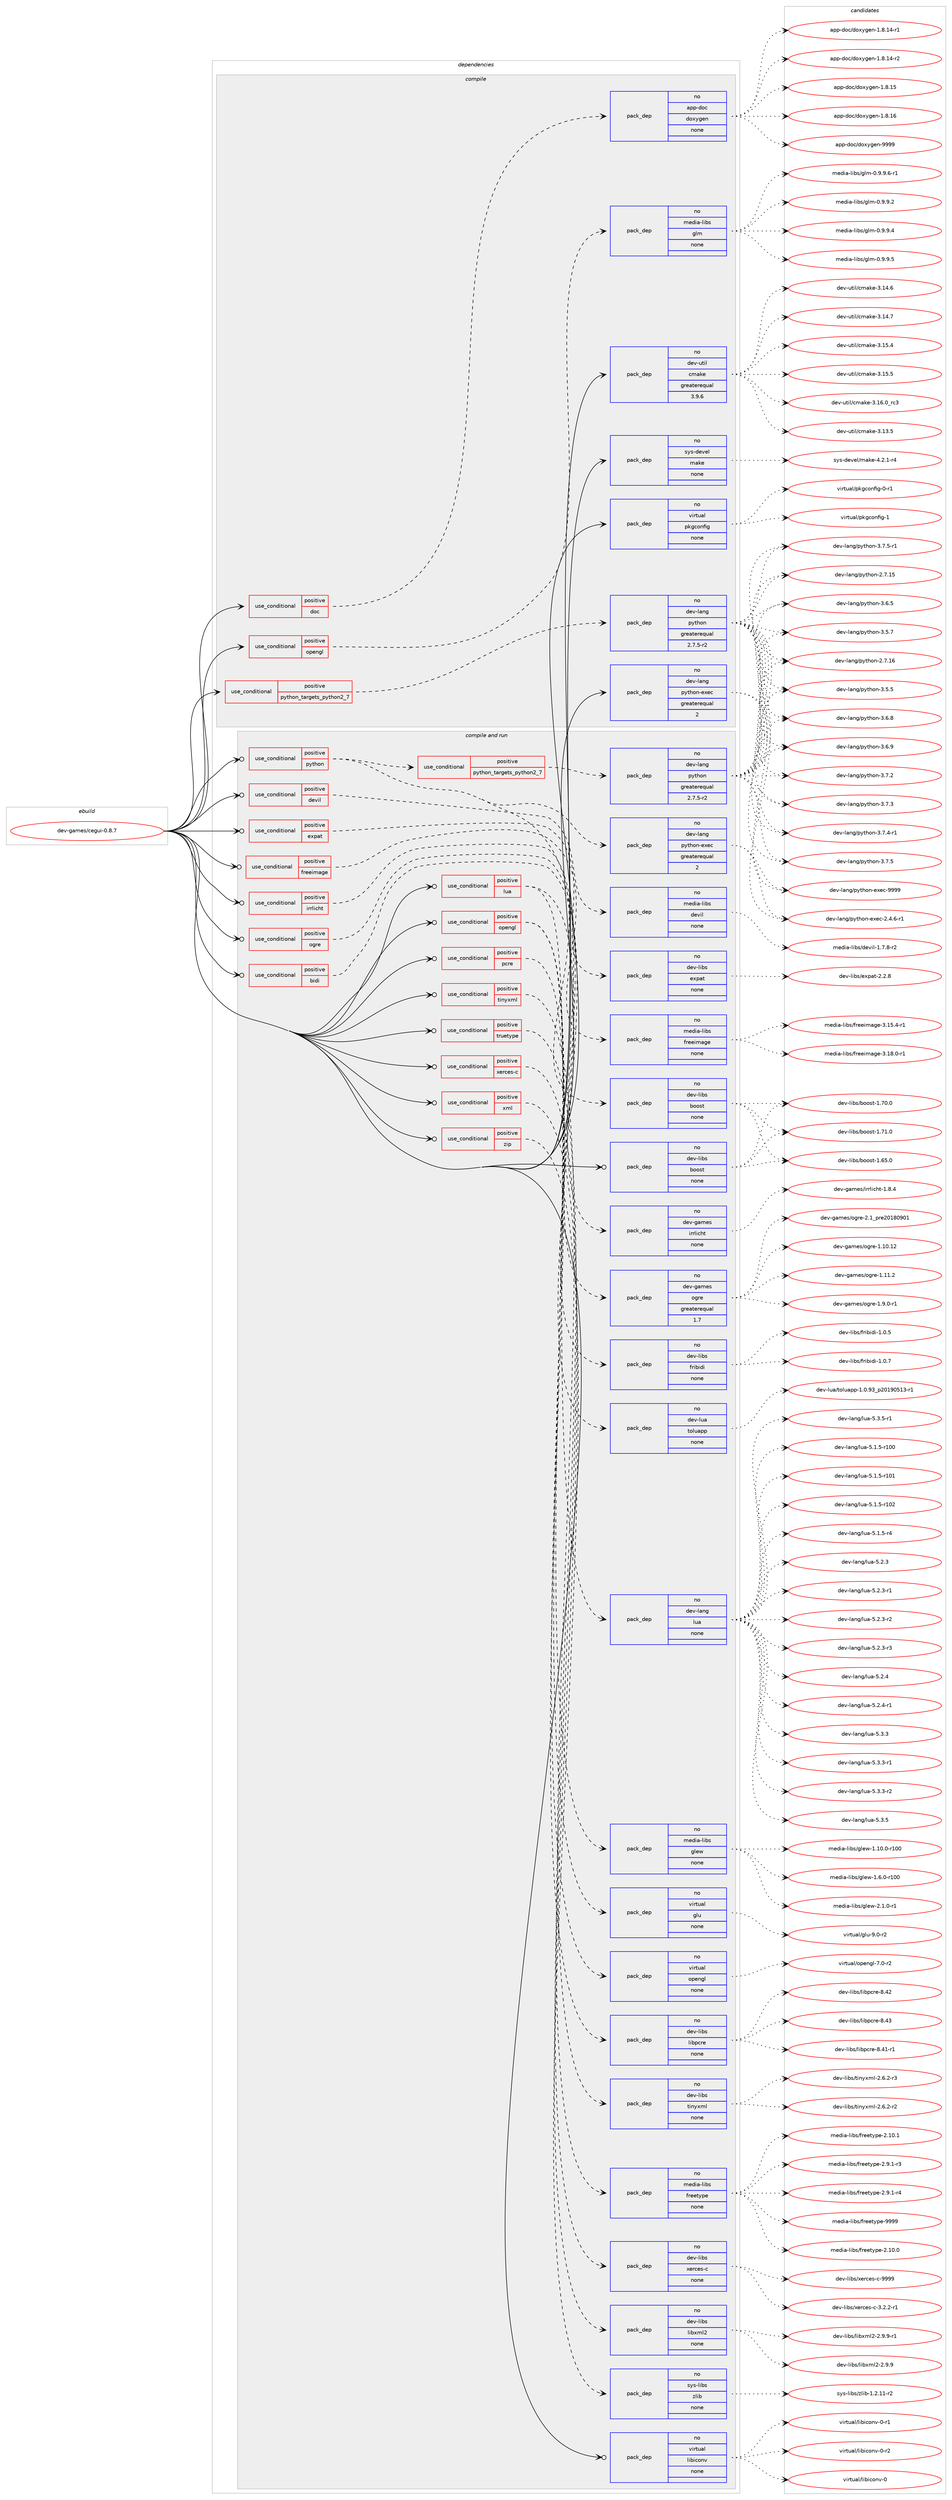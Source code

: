 digraph prolog {

# *************
# Graph options
# *************

newrank=true;
concentrate=true;
compound=true;
graph [rankdir=LR,fontname=Helvetica,fontsize=10,ranksep=1.5];#, ranksep=2.5, nodesep=0.2];
edge  [arrowhead=vee];
node  [fontname=Helvetica,fontsize=10];

# **********
# The ebuild
# **********

subgraph cluster_leftcol {
color=gray;
rank=same;
label=<<i>ebuild</i>>;
id [label="dev-games/cegui-0.8.7", color=red, width=4, href="../dev-games/cegui-0.8.7.svg"];
}

# ****************
# The dependencies
# ****************

subgraph cluster_midcol {
color=gray;
label=<<i>dependencies</i>>;
subgraph cluster_compile {
fillcolor="#eeeeee";
style=filled;
label=<<i>compile</i>>;
subgraph cond124441 {
dependency524838 [label=<<TABLE BORDER="0" CELLBORDER="1" CELLSPACING="0" CELLPADDING="4"><TR><TD ROWSPAN="3" CELLPADDING="10">use_conditional</TD></TR><TR><TD>positive</TD></TR><TR><TD>doc</TD></TR></TABLE>>, shape=none, color=red];
subgraph pack390615 {
dependency524839 [label=<<TABLE BORDER="0" CELLBORDER="1" CELLSPACING="0" CELLPADDING="4" WIDTH="220"><TR><TD ROWSPAN="6" CELLPADDING="30">pack_dep</TD></TR><TR><TD WIDTH="110">no</TD></TR><TR><TD>app-doc</TD></TR><TR><TD>doxygen</TD></TR><TR><TD>none</TD></TR><TR><TD></TD></TR></TABLE>>, shape=none, color=blue];
}
dependency524838:e -> dependency524839:w [weight=20,style="dashed",arrowhead="vee"];
}
id:e -> dependency524838:w [weight=20,style="solid",arrowhead="vee"];
subgraph cond124442 {
dependency524840 [label=<<TABLE BORDER="0" CELLBORDER="1" CELLSPACING="0" CELLPADDING="4"><TR><TD ROWSPAN="3" CELLPADDING="10">use_conditional</TD></TR><TR><TD>positive</TD></TR><TR><TD>opengl</TD></TR></TABLE>>, shape=none, color=red];
subgraph pack390616 {
dependency524841 [label=<<TABLE BORDER="0" CELLBORDER="1" CELLSPACING="0" CELLPADDING="4" WIDTH="220"><TR><TD ROWSPAN="6" CELLPADDING="30">pack_dep</TD></TR><TR><TD WIDTH="110">no</TD></TR><TR><TD>media-libs</TD></TR><TR><TD>glm</TD></TR><TR><TD>none</TD></TR><TR><TD></TD></TR></TABLE>>, shape=none, color=blue];
}
dependency524840:e -> dependency524841:w [weight=20,style="dashed",arrowhead="vee"];
}
id:e -> dependency524840:w [weight=20,style="solid",arrowhead="vee"];
subgraph cond124443 {
dependency524842 [label=<<TABLE BORDER="0" CELLBORDER="1" CELLSPACING="0" CELLPADDING="4"><TR><TD ROWSPAN="3" CELLPADDING="10">use_conditional</TD></TR><TR><TD>positive</TD></TR><TR><TD>python_targets_python2_7</TD></TR></TABLE>>, shape=none, color=red];
subgraph pack390617 {
dependency524843 [label=<<TABLE BORDER="0" CELLBORDER="1" CELLSPACING="0" CELLPADDING="4" WIDTH="220"><TR><TD ROWSPAN="6" CELLPADDING="30">pack_dep</TD></TR><TR><TD WIDTH="110">no</TD></TR><TR><TD>dev-lang</TD></TR><TR><TD>python</TD></TR><TR><TD>greaterequal</TD></TR><TR><TD>2.7.5-r2</TD></TR></TABLE>>, shape=none, color=blue];
}
dependency524842:e -> dependency524843:w [weight=20,style="dashed",arrowhead="vee"];
}
id:e -> dependency524842:w [weight=20,style="solid",arrowhead="vee"];
subgraph pack390618 {
dependency524844 [label=<<TABLE BORDER="0" CELLBORDER="1" CELLSPACING="0" CELLPADDING="4" WIDTH="220"><TR><TD ROWSPAN="6" CELLPADDING="30">pack_dep</TD></TR><TR><TD WIDTH="110">no</TD></TR><TR><TD>dev-lang</TD></TR><TR><TD>python-exec</TD></TR><TR><TD>greaterequal</TD></TR><TR><TD>2</TD></TR></TABLE>>, shape=none, color=blue];
}
id:e -> dependency524844:w [weight=20,style="solid",arrowhead="vee"];
subgraph pack390619 {
dependency524845 [label=<<TABLE BORDER="0" CELLBORDER="1" CELLSPACING="0" CELLPADDING="4" WIDTH="220"><TR><TD ROWSPAN="6" CELLPADDING="30">pack_dep</TD></TR><TR><TD WIDTH="110">no</TD></TR><TR><TD>dev-util</TD></TR><TR><TD>cmake</TD></TR><TR><TD>greaterequal</TD></TR><TR><TD>3.9.6</TD></TR></TABLE>>, shape=none, color=blue];
}
id:e -> dependency524845:w [weight=20,style="solid",arrowhead="vee"];
subgraph pack390620 {
dependency524846 [label=<<TABLE BORDER="0" CELLBORDER="1" CELLSPACING="0" CELLPADDING="4" WIDTH="220"><TR><TD ROWSPAN="6" CELLPADDING="30">pack_dep</TD></TR><TR><TD WIDTH="110">no</TD></TR><TR><TD>sys-devel</TD></TR><TR><TD>make</TD></TR><TR><TD>none</TD></TR><TR><TD></TD></TR></TABLE>>, shape=none, color=blue];
}
id:e -> dependency524846:w [weight=20,style="solid",arrowhead="vee"];
subgraph pack390621 {
dependency524847 [label=<<TABLE BORDER="0" CELLBORDER="1" CELLSPACING="0" CELLPADDING="4" WIDTH="220"><TR><TD ROWSPAN="6" CELLPADDING="30">pack_dep</TD></TR><TR><TD WIDTH="110">no</TD></TR><TR><TD>virtual</TD></TR><TR><TD>pkgconfig</TD></TR><TR><TD>none</TD></TR><TR><TD></TD></TR></TABLE>>, shape=none, color=blue];
}
id:e -> dependency524847:w [weight=20,style="solid",arrowhead="vee"];
}
subgraph cluster_compileandrun {
fillcolor="#eeeeee";
style=filled;
label=<<i>compile and run</i>>;
subgraph cond124444 {
dependency524848 [label=<<TABLE BORDER="0" CELLBORDER="1" CELLSPACING="0" CELLPADDING="4"><TR><TD ROWSPAN="3" CELLPADDING="10">use_conditional</TD></TR><TR><TD>positive</TD></TR><TR><TD>bidi</TD></TR></TABLE>>, shape=none, color=red];
subgraph pack390622 {
dependency524849 [label=<<TABLE BORDER="0" CELLBORDER="1" CELLSPACING="0" CELLPADDING="4" WIDTH="220"><TR><TD ROWSPAN="6" CELLPADDING="30">pack_dep</TD></TR><TR><TD WIDTH="110">no</TD></TR><TR><TD>dev-libs</TD></TR><TR><TD>fribidi</TD></TR><TR><TD>none</TD></TR><TR><TD></TD></TR></TABLE>>, shape=none, color=blue];
}
dependency524848:e -> dependency524849:w [weight=20,style="dashed",arrowhead="vee"];
}
id:e -> dependency524848:w [weight=20,style="solid",arrowhead="odotvee"];
subgraph cond124445 {
dependency524850 [label=<<TABLE BORDER="0" CELLBORDER="1" CELLSPACING="0" CELLPADDING="4"><TR><TD ROWSPAN="3" CELLPADDING="10">use_conditional</TD></TR><TR><TD>positive</TD></TR><TR><TD>devil</TD></TR></TABLE>>, shape=none, color=red];
subgraph pack390623 {
dependency524851 [label=<<TABLE BORDER="0" CELLBORDER="1" CELLSPACING="0" CELLPADDING="4" WIDTH="220"><TR><TD ROWSPAN="6" CELLPADDING="30">pack_dep</TD></TR><TR><TD WIDTH="110">no</TD></TR><TR><TD>media-libs</TD></TR><TR><TD>devil</TD></TR><TR><TD>none</TD></TR><TR><TD></TD></TR></TABLE>>, shape=none, color=blue];
}
dependency524850:e -> dependency524851:w [weight=20,style="dashed",arrowhead="vee"];
}
id:e -> dependency524850:w [weight=20,style="solid",arrowhead="odotvee"];
subgraph cond124446 {
dependency524852 [label=<<TABLE BORDER="0" CELLBORDER="1" CELLSPACING="0" CELLPADDING="4"><TR><TD ROWSPAN="3" CELLPADDING="10">use_conditional</TD></TR><TR><TD>positive</TD></TR><TR><TD>expat</TD></TR></TABLE>>, shape=none, color=red];
subgraph pack390624 {
dependency524853 [label=<<TABLE BORDER="0" CELLBORDER="1" CELLSPACING="0" CELLPADDING="4" WIDTH="220"><TR><TD ROWSPAN="6" CELLPADDING="30">pack_dep</TD></TR><TR><TD WIDTH="110">no</TD></TR><TR><TD>dev-libs</TD></TR><TR><TD>expat</TD></TR><TR><TD>none</TD></TR><TR><TD></TD></TR></TABLE>>, shape=none, color=blue];
}
dependency524852:e -> dependency524853:w [weight=20,style="dashed",arrowhead="vee"];
}
id:e -> dependency524852:w [weight=20,style="solid",arrowhead="odotvee"];
subgraph cond124447 {
dependency524854 [label=<<TABLE BORDER="0" CELLBORDER="1" CELLSPACING="0" CELLPADDING="4"><TR><TD ROWSPAN="3" CELLPADDING="10">use_conditional</TD></TR><TR><TD>positive</TD></TR><TR><TD>freeimage</TD></TR></TABLE>>, shape=none, color=red];
subgraph pack390625 {
dependency524855 [label=<<TABLE BORDER="0" CELLBORDER="1" CELLSPACING="0" CELLPADDING="4" WIDTH="220"><TR><TD ROWSPAN="6" CELLPADDING="30">pack_dep</TD></TR><TR><TD WIDTH="110">no</TD></TR><TR><TD>media-libs</TD></TR><TR><TD>freeimage</TD></TR><TR><TD>none</TD></TR><TR><TD></TD></TR></TABLE>>, shape=none, color=blue];
}
dependency524854:e -> dependency524855:w [weight=20,style="dashed",arrowhead="vee"];
}
id:e -> dependency524854:w [weight=20,style="solid",arrowhead="odotvee"];
subgraph cond124448 {
dependency524856 [label=<<TABLE BORDER="0" CELLBORDER="1" CELLSPACING="0" CELLPADDING="4"><TR><TD ROWSPAN="3" CELLPADDING="10">use_conditional</TD></TR><TR><TD>positive</TD></TR><TR><TD>irrlicht</TD></TR></TABLE>>, shape=none, color=red];
subgraph pack390626 {
dependency524857 [label=<<TABLE BORDER="0" CELLBORDER="1" CELLSPACING="0" CELLPADDING="4" WIDTH="220"><TR><TD ROWSPAN="6" CELLPADDING="30">pack_dep</TD></TR><TR><TD WIDTH="110">no</TD></TR><TR><TD>dev-games</TD></TR><TR><TD>irrlicht</TD></TR><TR><TD>none</TD></TR><TR><TD></TD></TR></TABLE>>, shape=none, color=blue];
}
dependency524856:e -> dependency524857:w [weight=20,style="dashed",arrowhead="vee"];
}
id:e -> dependency524856:w [weight=20,style="solid",arrowhead="odotvee"];
subgraph cond124449 {
dependency524858 [label=<<TABLE BORDER="0" CELLBORDER="1" CELLSPACING="0" CELLPADDING="4"><TR><TD ROWSPAN="3" CELLPADDING="10">use_conditional</TD></TR><TR><TD>positive</TD></TR><TR><TD>lua</TD></TR></TABLE>>, shape=none, color=red];
subgraph pack390627 {
dependency524859 [label=<<TABLE BORDER="0" CELLBORDER="1" CELLSPACING="0" CELLPADDING="4" WIDTH="220"><TR><TD ROWSPAN="6" CELLPADDING="30">pack_dep</TD></TR><TR><TD WIDTH="110">no</TD></TR><TR><TD>dev-lang</TD></TR><TR><TD>lua</TD></TR><TR><TD>none</TD></TR><TR><TD></TD></TR></TABLE>>, shape=none, color=blue];
}
dependency524858:e -> dependency524859:w [weight=20,style="dashed",arrowhead="vee"];
subgraph pack390628 {
dependency524860 [label=<<TABLE BORDER="0" CELLBORDER="1" CELLSPACING="0" CELLPADDING="4" WIDTH="220"><TR><TD ROWSPAN="6" CELLPADDING="30">pack_dep</TD></TR><TR><TD WIDTH="110">no</TD></TR><TR><TD>dev-lua</TD></TR><TR><TD>toluapp</TD></TR><TR><TD>none</TD></TR><TR><TD></TD></TR></TABLE>>, shape=none, color=blue];
}
dependency524858:e -> dependency524860:w [weight=20,style="dashed",arrowhead="vee"];
}
id:e -> dependency524858:w [weight=20,style="solid",arrowhead="odotvee"];
subgraph cond124450 {
dependency524861 [label=<<TABLE BORDER="0" CELLBORDER="1" CELLSPACING="0" CELLPADDING="4"><TR><TD ROWSPAN="3" CELLPADDING="10">use_conditional</TD></TR><TR><TD>positive</TD></TR><TR><TD>ogre</TD></TR></TABLE>>, shape=none, color=red];
subgraph pack390629 {
dependency524862 [label=<<TABLE BORDER="0" CELLBORDER="1" CELLSPACING="0" CELLPADDING="4" WIDTH="220"><TR><TD ROWSPAN="6" CELLPADDING="30">pack_dep</TD></TR><TR><TD WIDTH="110">no</TD></TR><TR><TD>dev-games</TD></TR><TR><TD>ogre</TD></TR><TR><TD>greaterequal</TD></TR><TR><TD>1.7</TD></TR></TABLE>>, shape=none, color=blue];
}
dependency524861:e -> dependency524862:w [weight=20,style="dashed",arrowhead="vee"];
}
id:e -> dependency524861:w [weight=20,style="solid",arrowhead="odotvee"];
subgraph cond124451 {
dependency524863 [label=<<TABLE BORDER="0" CELLBORDER="1" CELLSPACING="0" CELLPADDING="4"><TR><TD ROWSPAN="3" CELLPADDING="10">use_conditional</TD></TR><TR><TD>positive</TD></TR><TR><TD>opengl</TD></TR></TABLE>>, shape=none, color=red];
subgraph pack390630 {
dependency524864 [label=<<TABLE BORDER="0" CELLBORDER="1" CELLSPACING="0" CELLPADDING="4" WIDTH="220"><TR><TD ROWSPAN="6" CELLPADDING="30">pack_dep</TD></TR><TR><TD WIDTH="110">no</TD></TR><TR><TD>virtual</TD></TR><TR><TD>opengl</TD></TR><TR><TD>none</TD></TR><TR><TD></TD></TR></TABLE>>, shape=none, color=blue];
}
dependency524863:e -> dependency524864:w [weight=20,style="dashed",arrowhead="vee"];
subgraph pack390631 {
dependency524865 [label=<<TABLE BORDER="0" CELLBORDER="1" CELLSPACING="0" CELLPADDING="4" WIDTH="220"><TR><TD ROWSPAN="6" CELLPADDING="30">pack_dep</TD></TR><TR><TD WIDTH="110">no</TD></TR><TR><TD>virtual</TD></TR><TR><TD>glu</TD></TR><TR><TD>none</TD></TR><TR><TD></TD></TR></TABLE>>, shape=none, color=blue];
}
dependency524863:e -> dependency524865:w [weight=20,style="dashed",arrowhead="vee"];
subgraph pack390632 {
dependency524866 [label=<<TABLE BORDER="0" CELLBORDER="1" CELLSPACING="0" CELLPADDING="4" WIDTH="220"><TR><TD ROWSPAN="6" CELLPADDING="30">pack_dep</TD></TR><TR><TD WIDTH="110">no</TD></TR><TR><TD>media-libs</TD></TR><TR><TD>glew</TD></TR><TR><TD>none</TD></TR><TR><TD></TD></TR></TABLE>>, shape=none, color=blue];
}
dependency524863:e -> dependency524866:w [weight=20,style="dashed",arrowhead="vee"];
}
id:e -> dependency524863:w [weight=20,style="solid",arrowhead="odotvee"];
subgraph cond124452 {
dependency524867 [label=<<TABLE BORDER="0" CELLBORDER="1" CELLSPACING="0" CELLPADDING="4"><TR><TD ROWSPAN="3" CELLPADDING="10">use_conditional</TD></TR><TR><TD>positive</TD></TR><TR><TD>pcre</TD></TR></TABLE>>, shape=none, color=red];
subgraph pack390633 {
dependency524868 [label=<<TABLE BORDER="0" CELLBORDER="1" CELLSPACING="0" CELLPADDING="4" WIDTH="220"><TR><TD ROWSPAN="6" CELLPADDING="30">pack_dep</TD></TR><TR><TD WIDTH="110">no</TD></TR><TR><TD>dev-libs</TD></TR><TR><TD>libpcre</TD></TR><TR><TD>none</TD></TR><TR><TD></TD></TR></TABLE>>, shape=none, color=blue];
}
dependency524867:e -> dependency524868:w [weight=20,style="dashed",arrowhead="vee"];
}
id:e -> dependency524867:w [weight=20,style="solid",arrowhead="odotvee"];
subgraph cond124453 {
dependency524869 [label=<<TABLE BORDER="0" CELLBORDER="1" CELLSPACING="0" CELLPADDING="4"><TR><TD ROWSPAN="3" CELLPADDING="10">use_conditional</TD></TR><TR><TD>positive</TD></TR><TR><TD>python</TD></TR></TABLE>>, shape=none, color=red];
subgraph cond124454 {
dependency524870 [label=<<TABLE BORDER="0" CELLBORDER="1" CELLSPACING="0" CELLPADDING="4"><TR><TD ROWSPAN="3" CELLPADDING="10">use_conditional</TD></TR><TR><TD>positive</TD></TR><TR><TD>python_targets_python2_7</TD></TR></TABLE>>, shape=none, color=red];
subgraph pack390634 {
dependency524871 [label=<<TABLE BORDER="0" CELLBORDER="1" CELLSPACING="0" CELLPADDING="4" WIDTH="220"><TR><TD ROWSPAN="6" CELLPADDING="30">pack_dep</TD></TR><TR><TD WIDTH="110">no</TD></TR><TR><TD>dev-lang</TD></TR><TR><TD>python</TD></TR><TR><TD>greaterequal</TD></TR><TR><TD>2.7.5-r2</TD></TR></TABLE>>, shape=none, color=blue];
}
dependency524870:e -> dependency524871:w [weight=20,style="dashed",arrowhead="vee"];
}
dependency524869:e -> dependency524870:w [weight=20,style="dashed",arrowhead="vee"];
subgraph pack390635 {
dependency524872 [label=<<TABLE BORDER="0" CELLBORDER="1" CELLSPACING="0" CELLPADDING="4" WIDTH="220"><TR><TD ROWSPAN="6" CELLPADDING="30">pack_dep</TD></TR><TR><TD WIDTH="110">no</TD></TR><TR><TD>dev-lang</TD></TR><TR><TD>python-exec</TD></TR><TR><TD>greaterequal</TD></TR><TR><TD>2</TD></TR></TABLE>>, shape=none, color=blue];
}
dependency524869:e -> dependency524872:w [weight=20,style="dashed",arrowhead="vee"];
subgraph pack390636 {
dependency524873 [label=<<TABLE BORDER="0" CELLBORDER="1" CELLSPACING="0" CELLPADDING="4" WIDTH="220"><TR><TD ROWSPAN="6" CELLPADDING="30">pack_dep</TD></TR><TR><TD WIDTH="110">no</TD></TR><TR><TD>dev-libs</TD></TR><TR><TD>boost</TD></TR><TR><TD>none</TD></TR><TR><TD></TD></TR></TABLE>>, shape=none, color=blue];
}
dependency524869:e -> dependency524873:w [weight=20,style="dashed",arrowhead="vee"];
}
id:e -> dependency524869:w [weight=20,style="solid",arrowhead="odotvee"];
subgraph cond124455 {
dependency524874 [label=<<TABLE BORDER="0" CELLBORDER="1" CELLSPACING="0" CELLPADDING="4"><TR><TD ROWSPAN="3" CELLPADDING="10">use_conditional</TD></TR><TR><TD>positive</TD></TR><TR><TD>tinyxml</TD></TR></TABLE>>, shape=none, color=red];
subgraph pack390637 {
dependency524875 [label=<<TABLE BORDER="0" CELLBORDER="1" CELLSPACING="0" CELLPADDING="4" WIDTH="220"><TR><TD ROWSPAN="6" CELLPADDING="30">pack_dep</TD></TR><TR><TD WIDTH="110">no</TD></TR><TR><TD>dev-libs</TD></TR><TR><TD>tinyxml</TD></TR><TR><TD>none</TD></TR><TR><TD></TD></TR></TABLE>>, shape=none, color=blue];
}
dependency524874:e -> dependency524875:w [weight=20,style="dashed",arrowhead="vee"];
}
id:e -> dependency524874:w [weight=20,style="solid",arrowhead="odotvee"];
subgraph cond124456 {
dependency524876 [label=<<TABLE BORDER="0" CELLBORDER="1" CELLSPACING="0" CELLPADDING="4"><TR><TD ROWSPAN="3" CELLPADDING="10">use_conditional</TD></TR><TR><TD>positive</TD></TR><TR><TD>truetype</TD></TR></TABLE>>, shape=none, color=red];
subgraph pack390638 {
dependency524877 [label=<<TABLE BORDER="0" CELLBORDER="1" CELLSPACING="0" CELLPADDING="4" WIDTH="220"><TR><TD ROWSPAN="6" CELLPADDING="30">pack_dep</TD></TR><TR><TD WIDTH="110">no</TD></TR><TR><TD>media-libs</TD></TR><TR><TD>freetype</TD></TR><TR><TD>none</TD></TR><TR><TD></TD></TR></TABLE>>, shape=none, color=blue];
}
dependency524876:e -> dependency524877:w [weight=20,style="dashed",arrowhead="vee"];
}
id:e -> dependency524876:w [weight=20,style="solid",arrowhead="odotvee"];
subgraph cond124457 {
dependency524878 [label=<<TABLE BORDER="0" CELLBORDER="1" CELLSPACING="0" CELLPADDING="4"><TR><TD ROWSPAN="3" CELLPADDING="10">use_conditional</TD></TR><TR><TD>positive</TD></TR><TR><TD>xerces-c</TD></TR></TABLE>>, shape=none, color=red];
subgraph pack390639 {
dependency524879 [label=<<TABLE BORDER="0" CELLBORDER="1" CELLSPACING="0" CELLPADDING="4" WIDTH="220"><TR><TD ROWSPAN="6" CELLPADDING="30">pack_dep</TD></TR><TR><TD WIDTH="110">no</TD></TR><TR><TD>dev-libs</TD></TR><TR><TD>xerces-c</TD></TR><TR><TD>none</TD></TR><TR><TD></TD></TR></TABLE>>, shape=none, color=blue];
}
dependency524878:e -> dependency524879:w [weight=20,style="dashed",arrowhead="vee"];
}
id:e -> dependency524878:w [weight=20,style="solid",arrowhead="odotvee"];
subgraph cond124458 {
dependency524880 [label=<<TABLE BORDER="0" CELLBORDER="1" CELLSPACING="0" CELLPADDING="4"><TR><TD ROWSPAN="3" CELLPADDING="10">use_conditional</TD></TR><TR><TD>positive</TD></TR><TR><TD>xml</TD></TR></TABLE>>, shape=none, color=red];
subgraph pack390640 {
dependency524881 [label=<<TABLE BORDER="0" CELLBORDER="1" CELLSPACING="0" CELLPADDING="4" WIDTH="220"><TR><TD ROWSPAN="6" CELLPADDING="30">pack_dep</TD></TR><TR><TD WIDTH="110">no</TD></TR><TR><TD>dev-libs</TD></TR><TR><TD>libxml2</TD></TR><TR><TD>none</TD></TR><TR><TD></TD></TR></TABLE>>, shape=none, color=blue];
}
dependency524880:e -> dependency524881:w [weight=20,style="dashed",arrowhead="vee"];
}
id:e -> dependency524880:w [weight=20,style="solid",arrowhead="odotvee"];
subgraph cond124459 {
dependency524882 [label=<<TABLE BORDER="0" CELLBORDER="1" CELLSPACING="0" CELLPADDING="4"><TR><TD ROWSPAN="3" CELLPADDING="10">use_conditional</TD></TR><TR><TD>positive</TD></TR><TR><TD>zip</TD></TR></TABLE>>, shape=none, color=red];
subgraph pack390641 {
dependency524883 [label=<<TABLE BORDER="0" CELLBORDER="1" CELLSPACING="0" CELLPADDING="4" WIDTH="220"><TR><TD ROWSPAN="6" CELLPADDING="30">pack_dep</TD></TR><TR><TD WIDTH="110">no</TD></TR><TR><TD>sys-libs</TD></TR><TR><TD>zlib</TD></TR><TR><TD>none</TD></TR><TR><TD></TD></TR></TABLE>>, shape=none, color=blue];
}
dependency524882:e -> dependency524883:w [weight=20,style="dashed",arrowhead="vee"];
}
id:e -> dependency524882:w [weight=20,style="solid",arrowhead="odotvee"];
subgraph pack390642 {
dependency524884 [label=<<TABLE BORDER="0" CELLBORDER="1" CELLSPACING="0" CELLPADDING="4" WIDTH="220"><TR><TD ROWSPAN="6" CELLPADDING="30">pack_dep</TD></TR><TR><TD WIDTH="110">no</TD></TR><TR><TD>dev-libs</TD></TR><TR><TD>boost</TD></TR><TR><TD>none</TD></TR><TR><TD></TD></TR></TABLE>>, shape=none, color=blue];
}
id:e -> dependency524884:w [weight=20,style="solid",arrowhead="odotvee"];
subgraph pack390643 {
dependency524885 [label=<<TABLE BORDER="0" CELLBORDER="1" CELLSPACING="0" CELLPADDING="4" WIDTH="220"><TR><TD ROWSPAN="6" CELLPADDING="30">pack_dep</TD></TR><TR><TD WIDTH="110">no</TD></TR><TR><TD>virtual</TD></TR><TR><TD>libiconv</TD></TR><TR><TD>none</TD></TR><TR><TD></TD></TR></TABLE>>, shape=none, color=blue];
}
id:e -> dependency524885:w [weight=20,style="solid",arrowhead="odotvee"];
}
subgraph cluster_run {
fillcolor="#eeeeee";
style=filled;
label=<<i>run</i>>;
}
}

# **************
# The candidates
# **************

subgraph cluster_choices {
rank=same;
color=gray;
label=<<i>candidates</i>>;

subgraph choice390615 {
color=black;
nodesep=1;
choice97112112451001119947100111120121103101110454946564649524511449 [label="app-doc/doxygen-1.8.14-r1", color=red, width=4,href="../app-doc/doxygen-1.8.14-r1.svg"];
choice97112112451001119947100111120121103101110454946564649524511450 [label="app-doc/doxygen-1.8.14-r2", color=red, width=4,href="../app-doc/doxygen-1.8.14-r2.svg"];
choice9711211245100111994710011112012110310111045494656464953 [label="app-doc/doxygen-1.8.15", color=red, width=4,href="../app-doc/doxygen-1.8.15.svg"];
choice9711211245100111994710011112012110310111045494656464954 [label="app-doc/doxygen-1.8.16", color=red, width=4,href="../app-doc/doxygen-1.8.16.svg"];
choice971121124510011199471001111201211031011104557575757 [label="app-doc/doxygen-9999", color=red, width=4,href="../app-doc/doxygen-9999.svg"];
dependency524839:e -> choice97112112451001119947100111120121103101110454946564649524511449:w [style=dotted,weight="100"];
dependency524839:e -> choice97112112451001119947100111120121103101110454946564649524511450:w [style=dotted,weight="100"];
dependency524839:e -> choice9711211245100111994710011112012110310111045494656464953:w [style=dotted,weight="100"];
dependency524839:e -> choice9711211245100111994710011112012110310111045494656464954:w [style=dotted,weight="100"];
dependency524839:e -> choice971121124510011199471001111201211031011104557575757:w [style=dotted,weight="100"];
}
subgraph choice390616 {
color=black;
nodesep=1;
choice109101100105974510810598115471031081094548465746574650 [label="media-libs/glm-0.9.9.2", color=red, width=4,href="../media-libs/glm-0.9.9.2.svg"];
choice109101100105974510810598115471031081094548465746574652 [label="media-libs/glm-0.9.9.4", color=red, width=4,href="../media-libs/glm-0.9.9.4.svg"];
choice109101100105974510810598115471031081094548465746574653 [label="media-libs/glm-0.9.9.5", color=red, width=4,href="../media-libs/glm-0.9.9.5.svg"];
choice1091011001059745108105981154710310810945484657465746544511449 [label="media-libs/glm-0.9.9.6-r1", color=red, width=4,href="../media-libs/glm-0.9.9.6-r1.svg"];
dependency524841:e -> choice109101100105974510810598115471031081094548465746574650:w [style=dotted,weight="100"];
dependency524841:e -> choice109101100105974510810598115471031081094548465746574652:w [style=dotted,weight="100"];
dependency524841:e -> choice109101100105974510810598115471031081094548465746574653:w [style=dotted,weight="100"];
dependency524841:e -> choice1091011001059745108105981154710310810945484657465746544511449:w [style=dotted,weight="100"];
}
subgraph choice390617 {
color=black;
nodesep=1;
choice10010111845108971101034711212111610411111045504655464953 [label="dev-lang/python-2.7.15", color=red, width=4,href="../dev-lang/python-2.7.15.svg"];
choice10010111845108971101034711212111610411111045504655464954 [label="dev-lang/python-2.7.16", color=red, width=4,href="../dev-lang/python-2.7.16.svg"];
choice100101118451089711010347112121116104111110455146534653 [label="dev-lang/python-3.5.5", color=red, width=4,href="../dev-lang/python-3.5.5.svg"];
choice100101118451089711010347112121116104111110455146534655 [label="dev-lang/python-3.5.7", color=red, width=4,href="../dev-lang/python-3.5.7.svg"];
choice100101118451089711010347112121116104111110455146544653 [label="dev-lang/python-3.6.5", color=red, width=4,href="../dev-lang/python-3.6.5.svg"];
choice100101118451089711010347112121116104111110455146544656 [label="dev-lang/python-3.6.8", color=red, width=4,href="../dev-lang/python-3.6.8.svg"];
choice100101118451089711010347112121116104111110455146544657 [label="dev-lang/python-3.6.9", color=red, width=4,href="../dev-lang/python-3.6.9.svg"];
choice100101118451089711010347112121116104111110455146554650 [label="dev-lang/python-3.7.2", color=red, width=4,href="../dev-lang/python-3.7.2.svg"];
choice100101118451089711010347112121116104111110455146554651 [label="dev-lang/python-3.7.3", color=red, width=4,href="../dev-lang/python-3.7.3.svg"];
choice1001011184510897110103471121211161041111104551465546524511449 [label="dev-lang/python-3.7.4-r1", color=red, width=4,href="../dev-lang/python-3.7.4-r1.svg"];
choice100101118451089711010347112121116104111110455146554653 [label="dev-lang/python-3.7.5", color=red, width=4,href="../dev-lang/python-3.7.5.svg"];
choice1001011184510897110103471121211161041111104551465546534511449 [label="dev-lang/python-3.7.5-r1", color=red, width=4,href="../dev-lang/python-3.7.5-r1.svg"];
dependency524843:e -> choice10010111845108971101034711212111610411111045504655464953:w [style=dotted,weight="100"];
dependency524843:e -> choice10010111845108971101034711212111610411111045504655464954:w [style=dotted,weight="100"];
dependency524843:e -> choice100101118451089711010347112121116104111110455146534653:w [style=dotted,weight="100"];
dependency524843:e -> choice100101118451089711010347112121116104111110455146534655:w [style=dotted,weight="100"];
dependency524843:e -> choice100101118451089711010347112121116104111110455146544653:w [style=dotted,weight="100"];
dependency524843:e -> choice100101118451089711010347112121116104111110455146544656:w [style=dotted,weight="100"];
dependency524843:e -> choice100101118451089711010347112121116104111110455146544657:w [style=dotted,weight="100"];
dependency524843:e -> choice100101118451089711010347112121116104111110455146554650:w [style=dotted,weight="100"];
dependency524843:e -> choice100101118451089711010347112121116104111110455146554651:w [style=dotted,weight="100"];
dependency524843:e -> choice1001011184510897110103471121211161041111104551465546524511449:w [style=dotted,weight="100"];
dependency524843:e -> choice100101118451089711010347112121116104111110455146554653:w [style=dotted,weight="100"];
dependency524843:e -> choice1001011184510897110103471121211161041111104551465546534511449:w [style=dotted,weight="100"];
}
subgraph choice390618 {
color=black;
nodesep=1;
choice10010111845108971101034711212111610411111045101120101994550465246544511449 [label="dev-lang/python-exec-2.4.6-r1", color=red, width=4,href="../dev-lang/python-exec-2.4.6-r1.svg"];
choice10010111845108971101034711212111610411111045101120101994557575757 [label="dev-lang/python-exec-9999", color=red, width=4,href="../dev-lang/python-exec-9999.svg"];
dependency524844:e -> choice10010111845108971101034711212111610411111045101120101994550465246544511449:w [style=dotted,weight="100"];
dependency524844:e -> choice10010111845108971101034711212111610411111045101120101994557575757:w [style=dotted,weight="100"];
}
subgraph choice390619 {
color=black;
nodesep=1;
choice1001011184511711610510847991099710710145514649514653 [label="dev-util/cmake-3.13.5", color=red, width=4,href="../dev-util/cmake-3.13.5.svg"];
choice1001011184511711610510847991099710710145514649524654 [label="dev-util/cmake-3.14.6", color=red, width=4,href="../dev-util/cmake-3.14.6.svg"];
choice1001011184511711610510847991099710710145514649524655 [label="dev-util/cmake-3.14.7", color=red, width=4,href="../dev-util/cmake-3.14.7.svg"];
choice1001011184511711610510847991099710710145514649534652 [label="dev-util/cmake-3.15.4", color=red, width=4,href="../dev-util/cmake-3.15.4.svg"];
choice1001011184511711610510847991099710710145514649534653 [label="dev-util/cmake-3.15.5", color=red, width=4,href="../dev-util/cmake-3.15.5.svg"];
choice1001011184511711610510847991099710710145514649544648951149951 [label="dev-util/cmake-3.16.0_rc3", color=red, width=4,href="../dev-util/cmake-3.16.0_rc3.svg"];
dependency524845:e -> choice1001011184511711610510847991099710710145514649514653:w [style=dotted,weight="100"];
dependency524845:e -> choice1001011184511711610510847991099710710145514649524654:w [style=dotted,weight="100"];
dependency524845:e -> choice1001011184511711610510847991099710710145514649524655:w [style=dotted,weight="100"];
dependency524845:e -> choice1001011184511711610510847991099710710145514649534652:w [style=dotted,weight="100"];
dependency524845:e -> choice1001011184511711610510847991099710710145514649534653:w [style=dotted,weight="100"];
dependency524845:e -> choice1001011184511711610510847991099710710145514649544648951149951:w [style=dotted,weight="100"];
}
subgraph choice390620 {
color=black;
nodesep=1;
choice1151211154510010111810110847109971071014552465046494511452 [label="sys-devel/make-4.2.1-r4", color=red, width=4,href="../sys-devel/make-4.2.1-r4.svg"];
dependency524846:e -> choice1151211154510010111810110847109971071014552465046494511452:w [style=dotted,weight="100"];
}
subgraph choice390621 {
color=black;
nodesep=1;
choice11810511411611797108471121071039911111010210510345484511449 [label="virtual/pkgconfig-0-r1", color=red, width=4,href="../virtual/pkgconfig-0-r1.svg"];
choice1181051141161179710847112107103991111101021051034549 [label="virtual/pkgconfig-1", color=red, width=4,href="../virtual/pkgconfig-1.svg"];
dependency524847:e -> choice11810511411611797108471121071039911111010210510345484511449:w [style=dotted,weight="100"];
dependency524847:e -> choice1181051141161179710847112107103991111101021051034549:w [style=dotted,weight="100"];
}
subgraph choice390622 {
color=black;
nodesep=1;
choice10010111845108105981154710211410598105100105454946484653 [label="dev-libs/fribidi-1.0.5", color=red, width=4,href="../dev-libs/fribidi-1.0.5.svg"];
choice10010111845108105981154710211410598105100105454946484655 [label="dev-libs/fribidi-1.0.7", color=red, width=4,href="../dev-libs/fribidi-1.0.7.svg"];
dependency524849:e -> choice10010111845108105981154710211410598105100105454946484653:w [style=dotted,weight="100"];
dependency524849:e -> choice10010111845108105981154710211410598105100105454946484655:w [style=dotted,weight="100"];
}
subgraph choice390623 {
color=black;
nodesep=1;
choice109101100105974510810598115471001011181051084549465546564511450 [label="media-libs/devil-1.7.8-r2", color=red, width=4,href="../media-libs/devil-1.7.8-r2.svg"];
dependency524851:e -> choice109101100105974510810598115471001011181051084549465546564511450:w [style=dotted,weight="100"];
}
subgraph choice390624 {
color=black;
nodesep=1;
choice10010111845108105981154710112011297116455046504656 [label="dev-libs/expat-2.2.8", color=red, width=4,href="../dev-libs/expat-2.2.8.svg"];
dependency524853:e -> choice10010111845108105981154710112011297116455046504656:w [style=dotted,weight="100"];
}
subgraph choice390625 {
color=black;
nodesep=1;
choice1091011001059745108105981154710211410110110510997103101455146495346524511449 [label="media-libs/freeimage-3.15.4-r1", color=red, width=4,href="../media-libs/freeimage-3.15.4-r1.svg"];
choice1091011001059745108105981154710211410110110510997103101455146495646484511449 [label="media-libs/freeimage-3.18.0-r1", color=red, width=4,href="../media-libs/freeimage-3.18.0-r1.svg"];
dependency524855:e -> choice1091011001059745108105981154710211410110110510997103101455146495346524511449:w [style=dotted,weight="100"];
dependency524855:e -> choice1091011001059745108105981154710211410110110510997103101455146495646484511449:w [style=dotted,weight="100"];
}
subgraph choice390626 {
color=black;
nodesep=1;
choice10010111845103971091011154710511411410810599104116454946564652 [label="dev-games/irrlicht-1.8.4", color=red, width=4,href="../dev-games/irrlicht-1.8.4.svg"];
dependency524857:e -> choice10010111845103971091011154710511411410810599104116454946564652:w [style=dotted,weight="100"];
}
subgraph choice390627 {
color=black;
nodesep=1;
choice1001011184510897110103471081179745534649465345114494848 [label="dev-lang/lua-5.1.5-r100", color=red, width=4,href="../dev-lang/lua-5.1.5-r100.svg"];
choice1001011184510897110103471081179745534649465345114494849 [label="dev-lang/lua-5.1.5-r101", color=red, width=4,href="../dev-lang/lua-5.1.5-r101.svg"];
choice1001011184510897110103471081179745534649465345114494850 [label="dev-lang/lua-5.1.5-r102", color=red, width=4,href="../dev-lang/lua-5.1.5-r102.svg"];
choice100101118451089711010347108117974553464946534511452 [label="dev-lang/lua-5.1.5-r4", color=red, width=4,href="../dev-lang/lua-5.1.5-r4.svg"];
choice10010111845108971101034710811797455346504651 [label="dev-lang/lua-5.2.3", color=red, width=4,href="../dev-lang/lua-5.2.3.svg"];
choice100101118451089711010347108117974553465046514511449 [label="dev-lang/lua-5.2.3-r1", color=red, width=4,href="../dev-lang/lua-5.2.3-r1.svg"];
choice100101118451089711010347108117974553465046514511450 [label="dev-lang/lua-5.2.3-r2", color=red, width=4,href="../dev-lang/lua-5.2.3-r2.svg"];
choice100101118451089711010347108117974553465046514511451 [label="dev-lang/lua-5.2.3-r3", color=red, width=4,href="../dev-lang/lua-5.2.3-r3.svg"];
choice10010111845108971101034710811797455346504652 [label="dev-lang/lua-5.2.4", color=red, width=4,href="../dev-lang/lua-5.2.4.svg"];
choice100101118451089711010347108117974553465046524511449 [label="dev-lang/lua-5.2.4-r1", color=red, width=4,href="../dev-lang/lua-5.2.4-r1.svg"];
choice10010111845108971101034710811797455346514651 [label="dev-lang/lua-5.3.3", color=red, width=4,href="../dev-lang/lua-5.3.3.svg"];
choice100101118451089711010347108117974553465146514511449 [label="dev-lang/lua-5.3.3-r1", color=red, width=4,href="../dev-lang/lua-5.3.3-r1.svg"];
choice100101118451089711010347108117974553465146514511450 [label="dev-lang/lua-5.3.3-r2", color=red, width=4,href="../dev-lang/lua-5.3.3-r2.svg"];
choice10010111845108971101034710811797455346514653 [label="dev-lang/lua-5.3.5", color=red, width=4,href="../dev-lang/lua-5.3.5.svg"];
choice100101118451089711010347108117974553465146534511449 [label="dev-lang/lua-5.3.5-r1", color=red, width=4,href="../dev-lang/lua-5.3.5-r1.svg"];
dependency524859:e -> choice1001011184510897110103471081179745534649465345114494848:w [style=dotted,weight="100"];
dependency524859:e -> choice1001011184510897110103471081179745534649465345114494849:w [style=dotted,weight="100"];
dependency524859:e -> choice1001011184510897110103471081179745534649465345114494850:w [style=dotted,weight="100"];
dependency524859:e -> choice100101118451089711010347108117974553464946534511452:w [style=dotted,weight="100"];
dependency524859:e -> choice10010111845108971101034710811797455346504651:w [style=dotted,weight="100"];
dependency524859:e -> choice100101118451089711010347108117974553465046514511449:w [style=dotted,weight="100"];
dependency524859:e -> choice100101118451089711010347108117974553465046514511450:w [style=dotted,weight="100"];
dependency524859:e -> choice100101118451089711010347108117974553465046514511451:w [style=dotted,weight="100"];
dependency524859:e -> choice10010111845108971101034710811797455346504652:w [style=dotted,weight="100"];
dependency524859:e -> choice100101118451089711010347108117974553465046524511449:w [style=dotted,weight="100"];
dependency524859:e -> choice10010111845108971101034710811797455346514651:w [style=dotted,weight="100"];
dependency524859:e -> choice100101118451089711010347108117974553465146514511449:w [style=dotted,weight="100"];
dependency524859:e -> choice100101118451089711010347108117974553465146514511450:w [style=dotted,weight="100"];
dependency524859:e -> choice10010111845108971101034710811797455346514653:w [style=dotted,weight="100"];
dependency524859:e -> choice100101118451089711010347108117974553465146534511449:w [style=dotted,weight="100"];
}
subgraph choice390628 {
color=black;
nodesep=1;
choice10010111845108117974711611110811797112112454946484657519511250484957485349514511449 [label="dev-lua/toluapp-1.0.93_p20190513-r1", color=red, width=4,href="../dev-lua/toluapp-1.0.93_p20190513-r1.svg"];
dependency524860:e -> choice10010111845108117974711611110811797112112454946484657519511250484957485349514511449:w [style=dotted,weight="100"];
}
subgraph choice390629 {
color=black;
nodesep=1;
choice1001011184510397109101115471111031141014549464948464950 [label="dev-games/ogre-1.10.12", color=red, width=4,href="../dev-games/ogre-1.10.12.svg"];
choice10010111845103971091011154711110311410145494649494650 [label="dev-games/ogre-1.11.2", color=red, width=4,href="../dev-games/ogre-1.11.2.svg"];
choice1001011184510397109101115471111031141014549465746484511449 [label="dev-games/ogre-1.9.0-r1", color=red, width=4,href="../dev-games/ogre-1.9.0-r1.svg"];
choice10010111845103971091011154711110311410145504649951121141015048495648574849 [label="dev-games/ogre-2.1_pre20180901", color=red, width=4,href="../dev-games/ogre-2.1_pre20180901.svg"];
dependency524862:e -> choice1001011184510397109101115471111031141014549464948464950:w [style=dotted,weight="100"];
dependency524862:e -> choice10010111845103971091011154711110311410145494649494650:w [style=dotted,weight="100"];
dependency524862:e -> choice1001011184510397109101115471111031141014549465746484511449:w [style=dotted,weight="100"];
dependency524862:e -> choice10010111845103971091011154711110311410145504649951121141015048495648574849:w [style=dotted,weight="100"];
}
subgraph choice390630 {
color=black;
nodesep=1;
choice1181051141161179710847111112101110103108455546484511450 [label="virtual/opengl-7.0-r2", color=red, width=4,href="../virtual/opengl-7.0-r2.svg"];
dependency524864:e -> choice1181051141161179710847111112101110103108455546484511450:w [style=dotted,weight="100"];
}
subgraph choice390631 {
color=black;
nodesep=1;
choice1181051141161179710847103108117455746484511450 [label="virtual/glu-9.0-r2", color=red, width=4,href="../virtual/glu-9.0-r2.svg"];
dependency524865:e -> choice1181051141161179710847103108117455746484511450:w [style=dotted,weight="100"];
}
subgraph choice390632 {
color=black;
nodesep=1;
choice109101100105974510810598115471031081011194549464948464845114494848 [label="media-libs/glew-1.10.0-r100", color=red, width=4,href="../media-libs/glew-1.10.0-r100.svg"];
choice1091011001059745108105981154710310810111945494654464845114494848 [label="media-libs/glew-1.6.0-r100", color=red, width=4,href="../media-libs/glew-1.6.0-r100.svg"];
choice109101100105974510810598115471031081011194550464946484511449 [label="media-libs/glew-2.1.0-r1", color=red, width=4,href="../media-libs/glew-2.1.0-r1.svg"];
dependency524866:e -> choice109101100105974510810598115471031081011194549464948464845114494848:w [style=dotted,weight="100"];
dependency524866:e -> choice1091011001059745108105981154710310810111945494654464845114494848:w [style=dotted,weight="100"];
dependency524866:e -> choice109101100105974510810598115471031081011194550464946484511449:w [style=dotted,weight="100"];
}
subgraph choice390633 {
color=black;
nodesep=1;
choice100101118451081059811547108105981129911410145564652494511449 [label="dev-libs/libpcre-8.41-r1", color=red, width=4,href="../dev-libs/libpcre-8.41-r1.svg"];
choice10010111845108105981154710810598112991141014556465250 [label="dev-libs/libpcre-8.42", color=red, width=4,href="../dev-libs/libpcre-8.42.svg"];
choice10010111845108105981154710810598112991141014556465251 [label="dev-libs/libpcre-8.43", color=red, width=4,href="../dev-libs/libpcre-8.43.svg"];
dependency524868:e -> choice100101118451081059811547108105981129911410145564652494511449:w [style=dotted,weight="100"];
dependency524868:e -> choice10010111845108105981154710810598112991141014556465250:w [style=dotted,weight="100"];
dependency524868:e -> choice10010111845108105981154710810598112991141014556465251:w [style=dotted,weight="100"];
}
subgraph choice390634 {
color=black;
nodesep=1;
choice10010111845108971101034711212111610411111045504655464953 [label="dev-lang/python-2.7.15", color=red, width=4,href="../dev-lang/python-2.7.15.svg"];
choice10010111845108971101034711212111610411111045504655464954 [label="dev-lang/python-2.7.16", color=red, width=4,href="../dev-lang/python-2.7.16.svg"];
choice100101118451089711010347112121116104111110455146534653 [label="dev-lang/python-3.5.5", color=red, width=4,href="../dev-lang/python-3.5.5.svg"];
choice100101118451089711010347112121116104111110455146534655 [label="dev-lang/python-3.5.7", color=red, width=4,href="../dev-lang/python-3.5.7.svg"];
choice100101118451089711010347112121116104111110455146544653 [label="dev-lang/python-3.6.5", color=red, width=4,href="../dev-lang/python-3.6.5.svg"];
choice100101118451089711010347112121116104111110455146544656 [label="dev-lang/python-3.6.8", color=red, width=4,href="../dev-lang/python-3.6.8.svg"];
choice100101118451089711010347112121116104111110455146544657 [label="dev-lang/python-3.6.9", color=red, width=4,href="../dev-lang/python-3.6.9.svg"];
choice100101118451089711010347112121116104111110455146554650 [label="dev-lang/python-3.7.2", color=red, width=4,href="../dev-lang/python-3.7.2.svg"];
choice100101118451089711010347112121116104111110455146554651 [label="dev-lang/python-3.7.3", color=red, width=4,href="../dev-lang/python-3.7.3.svg"];
choice1001011184510897110103471121211161041111104551465546524511449 [label="dev-lang/python-3.7.4-r1", color=red, width=4,href="../dev-lang/python-3.7.4-r1.svg"];
choice100101118451089711010347112121116104111110455146554653 [label="dev-lang/python-3.7.5", color=red, width=4,href="../dev-lang/python-3.7.5.svg"];
choice1001011184510897110103471121211161041111104551465546534511449 [label="dev-lang/python-3.7.5-r1", color=red, width=4,href="../dev-lang/python-3.7.5-r1.svg"];
dependency524871:e -> choice10010111845108971101034711212111610411111045504655464953:w [style=dotted,weight="100"];
dependency524871:e -> choice10010111845108971101034711212111610411111045504655464954:w [style=dotted,weight="100"];
dependency524871:e -> choice100101118451089711010347112121116104111110455146534653:w [style=dotted,weight="100"];
dependency524871:e -> choice100101118451089711010347112121116104111110455146534655:w [style=dotted,weight="100"];
dependency524871:e -> choice100101118451089711010347112121116104111110455146544653:w [style=dotted,weight="100"];
dependency524871:e -> choice100101118451089711010347112121116104111110455146544656:w [style=dotted,weight="100"];
dependency524871:e -> choice100101118451089711010347112121116104111110455146544657:w [style=dotted,weight="100"];
dependency524871:e -> choice100101118451089711010347112121116104111110455146554650:w [style=dotted,weight="100"];
dependency524871:e -> choice100101118451089711010347112121116104111110455146554651:w [style=dotted,weight="100"];
dependency524871:e -> choice1001011184510897110103471121211161041111104551465546524511449:w [style=dotted,weight="100"];
dependency524871:e -> choice100101118451089711010347112121116104111110455146554653:w [style=dotted,weight="100"];
dependency524871:e -> choice1001011184510897110103471121211161041111104551465546534511449:w [style=dotted,weight="100"];
}
subgraph choice390635 {
color=black;
nodesep=1;
choice10010111845108971101034711212111610411111045101120101994550465246544511449 [label="dev-lang/python-exec-2.4.6-r1", color=red, width=4,href="../dev-lang/python-exec-2.4.6-r1.svg"];
choice10010111845108971101034711212111610411111045101120101994557575757 [label="dev-lang/python-exec-9999", color=red, width=4,href="../dev-lang/python-exec-9999.svg"];
dependency524872:e -> choice10010111845108971101034711212111610411111045101120101994550465246544511449:w [style=dotted,weight="100"];
dependency524872:e -> choice10010111845108971101034711212111610411111045101120101994557575757:w [style=dotted,weight="100"];
}
subgraph choice390636 {
color=black;
nodesep=1;
choice1001011184510810598115479811111111511645494654534648 [label="dev-libs/boost-1.65.0", color=red, width=4,href="../dev-libs/boost-1.65.0.svg"];
choice1001011184510810598115479811111111511645494655484648 [label="dev-libs/boost-1.70.0", color=red, width=4,href="../dev-libs/boost-1.70.0.svg"];
choice1001011184510810598115479811111111511645494655494648 [label="dev-libs/boost-1.71.0", color=red, width=4,href="../dev-libs/boost-1.71.0.svg"];
dependency524873:e -> choice1001011184510810598115479811111111511645494654534648:w [style=dotted,weight="100"];
dependency524873:e -> choice1001011184510810598115479811111111511645494655484648:w [style=dotted,weight="100"];
dependency524873:e -> choice1001011184510810598115479811111111511645494655494648:w [style=dotted,weight="100"];
}
subgraph choice390637 {
color=black;
nodesep=1;
choice1001011184510810598115471161051101211201091084550465446504511450 [label="dev-libs/tinyxml-2.6.2-r2", color=red, width=4,href="../dev-libs/tinyxml-2.6.2-r2.svg"];
choice1001011184510810598115471161051101211201091084550465446504511451 [label="dev-libs/tinyxml-2.6.2-r3", color=red, width=4,href="../dev-libs/tinyxml-2.6.2-r3.svg"];
dependency524875:e -> choice1001011184510810598115471161051101211201091084550465446504511450:w [style=dotted,weight="100"];
dependency524875:e -> choice1001011184510810598115471161051101211201091084550465446504511451:w [style=dotted,weight="100"];
}
subgraph choice390638 {
color=black;
nodesep=1;
choice1091011001059745108105981154710211410110111612111210145504649484648 [label="media-libs/freetype-2.10.0", color=red, width=4,href="../media-libs/freetype-2.10.0.svg"];
choice1091011001059745108105981154710211410110111612111210145504649484649 [label="media-libs/freetype-2.10.1", color=red, width=4,href="../media-libs/freetype-2.10.1.svg"];
choice109101100105974510810598115471021141011011161211121014550465746494511451 [label="media-libs/freetype-2.9.1-r3", color=red, width=4,href="../media-libs/freetype-2.9.1-r3.svg"];
choice109101100105974510810598115471021141011011161211121014550465746494511452 [label="media-libs/freetype-2.9.1-r4", color=red, width=4,href="../media-libs/freetype-2.9.1-r4.svg"];
choice109101100105974510810598115471021141011011161211121014557575757 [label="media-libs/freetype-9999", color=red, width=4,href="../media-libs/freetype-9999.svg"];
dependency524877:e -> choice1091011001059745108105981154710211410110111612111210145504649484648:w [style=dotted,weight="100"];
dependency524877:e -> choice1091011001059745108105981154710211410110111612111210145504649484649:w [style=dotted,weight="100"];
dependency524877:e -> choice109101100105974510810598115471021141011011161211121014550465746494511451:w [style=dotted,weight="100"];
dependency524877:e -> choice109101100105974510810598115471021141011011161211121014550465746494511452:w [style=dotted,weight="100"];
dependency524877:e -> choice109101100105974510810598115471021141011011161211121014557575757:w [style=dotted,weight="100"];
}
subgraph choice390639 {
color=black;
nodesep=1;
choice1001011184510810598115471201011149910111545994551465046504511449 [label="dev-libs/xerces-c-3.2.2-r1", color=red, width=4,href="../dev-libs/xerces-c-3.2.2-r1.svg"];
choice1001011184510810598115471201011149910111545994557575757 [label="dev-libs/xerces-c-9999", color=red, width=4,href="../dev-libs/xerces-c-9999.svg"];
dependency524879:e -> choice1001011184510810598115471201011149910111545994551465046504511449:w [style=dotted,weight="100"];
dependency524879:e -> choice1001011184510810598115471201011149910111545994557575757:w [style=dotted,weight="100"];
}
subgraph choice390640 {
color=black;
nodesep=1;
choice1001011184510810598115471081059812010910850455046574657 [label="dev-libs/libxml2-2.9.9", color=red, width=4,href="../dev-libs/libxml2-2.9.9.svg"];
choice10010111845108105981154710810598120109108504550465746574511449 [label="dev-libs/libxml2-2.9.9-r1", color=red, width=4,href="../dev-libs/libxml2-2.9.9-r1.svg"];
dependency524881:e -> choice1001011184510810598115471081059812010910850455046574657:w [style=dotted,weight="100"];
dependency524881:e -> choice10010111845108105981154710810598120109108504550465746574511449:w [style=dotted,weight="100"];
}
subgraph choice390641 {
color=black;
nodesep=1;
choice11512111545108105981154712210810598454946504649494511450 [label="sys-libs/zlib-1.2.11-r2", color=red, width=4,href="../sys-libs/zlib-1.2.11-r2.svg"];
dependency524883:e -> choice11512111545108105981154712210810598454946504649494511450:w [style=dotted,weight="100"];
}
subgraph choice390642 {
color=black;
nodesep=1;
choice1001011184510810598115479811111111511645494654534648 [label="dev-libs/boost-1.65.0", color=red, width=4,href="../dev-libs/boost-1.65.0.svg"];
choice1001011184510810598115479811111111511645494655484648 [label="dev-libs/boost-1.70.0", color=red, width=4,href="../dev-libs/boost-1.70.0.svg"];
choice1001011184510810598115479811111111511645494655494648 [label="dev-libs/boost-1.71.0", color=red, width=4,href="../dev-libs/boost-1.71.0.svg"];
dependency524884:e -> choice1001011184510810598115479811111111511645494654534648:w [style=dotted,weight="100"];
dependency524884:e -> choice1001011184510810598115479811111111511645494655484648:w [style=dotted,weight="100"];
dependency524884:e -> choice1001011184510810598115479811111111511645494655494648:w [style=dotted,weight="100"];
}
subgraph choice390643 {
color=black;
nodesep=1;
choice118105114116117971084710810598105991111101184548 [label="virtual/libiconv-0", color=red, width=4,href="../virtual/libiconv-0.svg"];
choice1181051141161179710847108105981059911111011845484511449 [label="virtual/libiconv-0-r1", color=red, width=4,href="../virtual/libiconv-0-r1.svg"];
choice1181051141161179710847108105981059911111011845484511450 [label="virtual/libiconv-0-r2", color=red, width=4,href="../virtual/libiconv-0-r2.svg"];
dependency524885:e -> choice118105114116117971084710810598105991111101184548:w [style=dotted,weight="100"];
dependency524885:e -> choice1181051141161179710847108105981059911111011845484511449:w [style=dotted,weight="100"];
dependency524885:e -> choice1181051141161179710847108105981059911111011845484511450:w [style=dotted,weight="100"];
}
}

}
